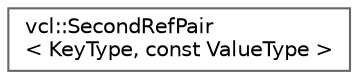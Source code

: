 digraph "Graphical Class Hierarchy"
{
 // LATEX_PDF_SIZE
  bgcolor="transparent";
  edge [fontname=Helvetica,fontsize=10,labelfontname=Helvetica,labelfontsize=10];
  node [fontname=Helvetica,fontsize=10,shape=box,height=0.2,width=0.4];
  rankdir="LR";
  Node0 [label="vcl::SecondRefPair\l\< KeyType, const ValueType \>",height=0.2,width=0.4,color="grey40", fillcolor="white", style="filled",URL="$classvcl_1_1SecondRefPair.html",tooltip=" "];
}
